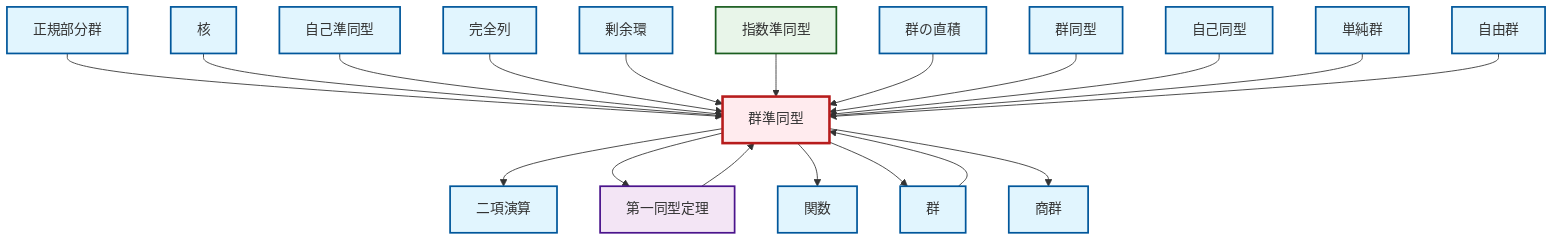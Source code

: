 graph TD
    classDef definition fill:#e1f5fe,stroke:#01579b,stroke-width:2px
    classDef theorem fill:#f3e5f5,stroke:#4a148c,stroke-width:2px
    classDef axiom fill:#fff3e0,stroke:#e65100,stroke-width:2px
    classDef example fill:#e8f5e9,stroke:#1b5e20,stroke-width:2px
    classDef current fill:#ffebee,stroke:#b71c1c,stroke-width:3px
    def-free-group["自由群"]:::definition
    def-homomorphism["群準同型"]:::definition
    def-exact-sequence["完全列"]:::definition
    ex-exponential-homomorphism["指数準同型"]:::example
    def-kernel["核"]:::definition
    def-quotient-group["商群"]:::definition
    def-function["関数"]:::definition
    def-endomorphism["自己準同型"]:::definition
    def-isomorphism["群同型"]:::definition
    thm-first-isomorphism["第一同型定理"]:::theorem
    def-normal-subgroup["正規部分群"]:::definition
    def-direct-product["群の直積"]:::definition
    def-group["群"]:::definition
    def-quotient-ring["剰余環"]:::definition
    def-automorphism["自己同型"]:::definition
    def-simple-group["単純群"]:::definition
    def-binary-operation["二項演算"]:::definition
    def-normal-subgroup --> def-homomorphism
    def-homomorphism --> def-binary-operation
    thm-first-isomorphism --> def-homomorphism
    def-kernel --> def-homomorphism
    def-endomorphism --> def-homomorphism
    def-homomorphism --> thm-first-isomorphism
    def-group --> def-homomorphism
    def-exact-sequence --> def-homomorphism
    def-quotient-ring --> def-homomorphism
    ex-exponential-homomorphism --> def-homomorphism
    def-direct-product --> def-homomorphism
    def-isomorphism --> def-homomorphism
    def-automorphism --> def-homomorphism
    def-simple-group --> def-homomorphism
    def-free-group --> def-homomorphism
    def-homomorphism --> def-function
    def-homomorphism --> def-group
    def-homomorphism --> def-quotient-group
    class def-homomorphism current